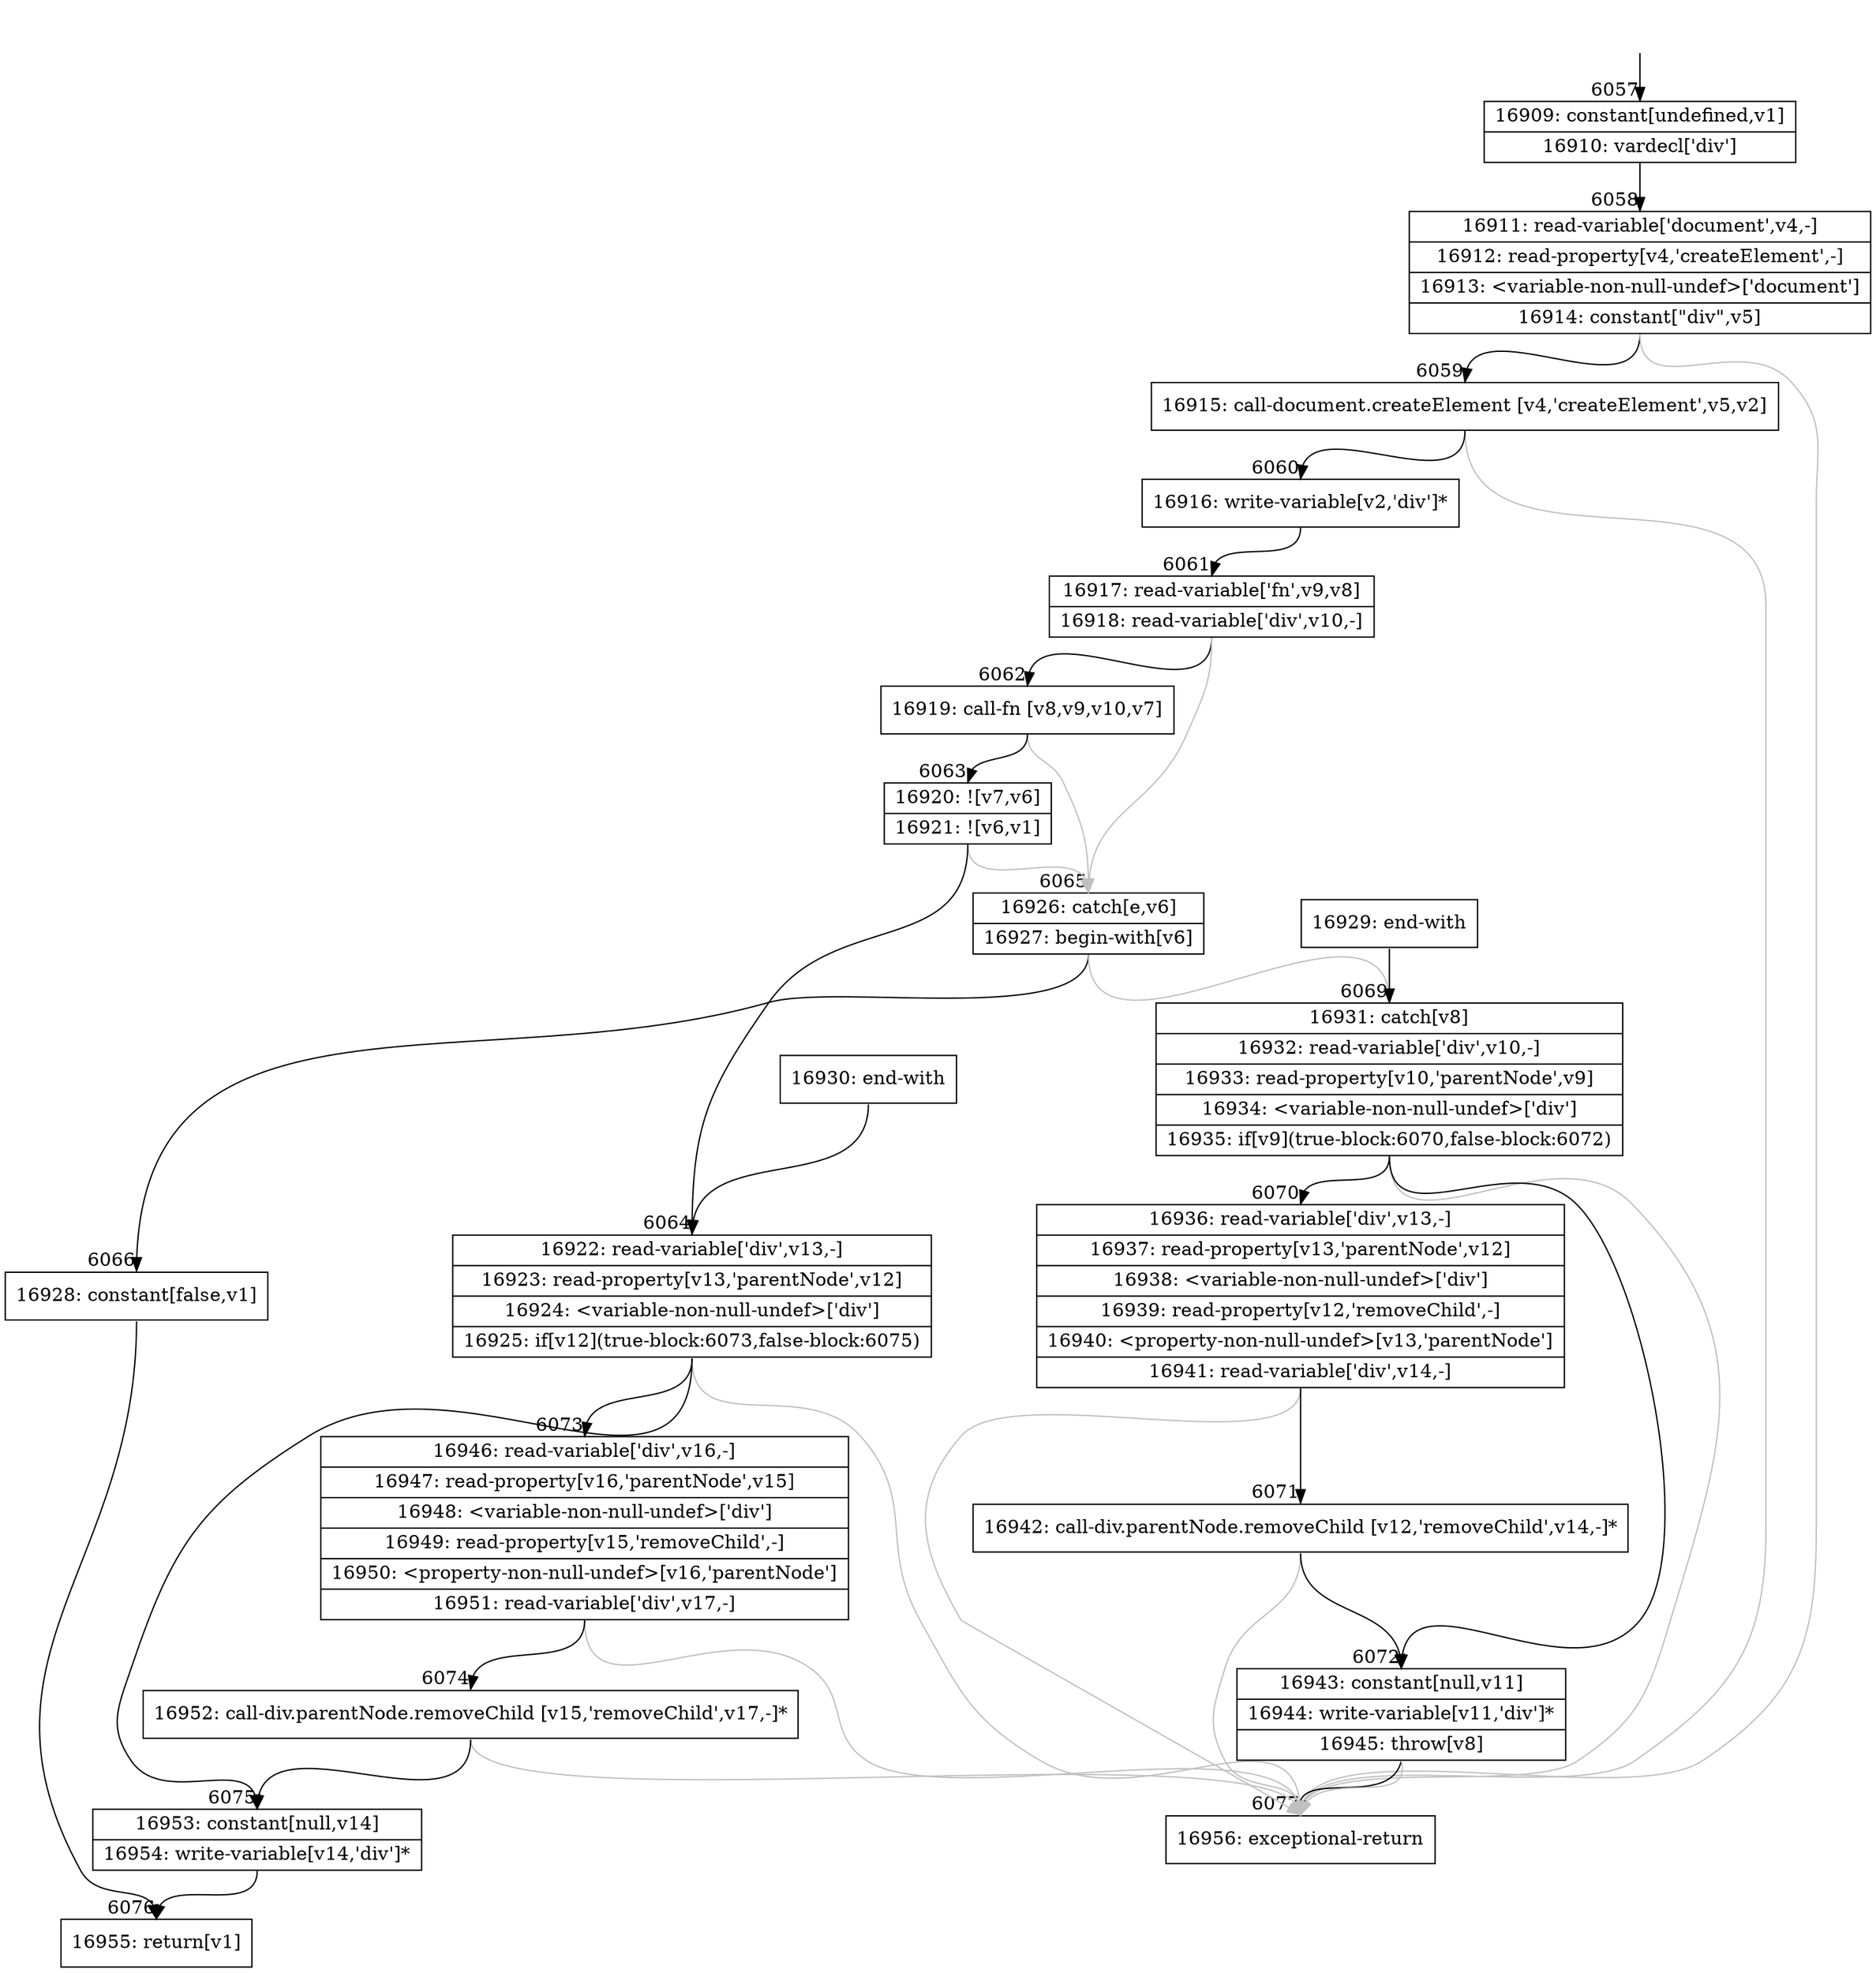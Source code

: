 digraph {
rankdir="TD"
BB_entry474[shape=none,label=""];
BB_entry474 -> BB6057 [tailport=s, headport=n, headlabel="    6057"]
BB6057 [shape=record label="{16909: constant[undefined,v1]|16910: vardecl['div']}" ] 
BB6057 -> BB6058 [tailport=s, headport=n, headlabel="      6058"]
BB6058 [shape=record label="{16911: read-variable['document',v4,-]|16912: read-property[v4,'createElement',-]|16913: \<variable-non-null-undef\>['document']|16914: constant[\"div\",v5]}" ] 
BB6058 -> BB6059 [tailport=s, headport=n, headlabel="      6059"]
BB6058 -> BB6077 [tailport=s, headport=n, color=gray, headlabel="      6077"]
BB6059 [shape=record label="{16915: call-document.createElement [v4,'createElement',v5,v2]}" ] 
BB6059 -> BB6060 [tailport=s, headport=n, headlabel="      6060"]
BB6059 -> BB6077 [tailport=s, headport=n, color=gray]
BB6060 [shape=record label="{16916: write-variable[v2,'div']*}" ] 
BB6060 -> BB6061 [tailport=s, headport=n, headlabel="      6061"]
BB6061 [shape=record label="{16917: read-variable['fn',v9,v8]|16918: read-variable['div',v10,-]}" ] 
BB6061 -> BB6062 [tailport=s, headport=n, headlabel="      6062"]
BB6061 -> BB6065 [tailport=s, headport=n, color=gray, headlabel="      6065"]
BB6062 [shape=record label="{16919: call-fn [v8,v9,v10,v7]}" ] 
BB6062 -> BB6063 [tailport=s, headport=n, headlabel="      6063"]
BB6062 -> BB6065 [tailport=s, headport=n, color=gray]
BB6063 [shape=record label="{16920: ![v7,v6]|16921: ![v6,v1]}" ] 
BB6063 -> BB6064 [tailport=s, headport=n, headlabel="      6064"]
BB6063 -> BB6065 [tailport=s, headport=n, color=gray]
BB6064 [shape=record label="{16922: read-variable['div',v13,-]|16923: read-property[v13,'parentNode',v12]|16924: \<variable-non-null-undef\>['div']|16925: if[v12](true-block:6073,false-block:6075)}" ] 
BB6064 -> BB6073 [tailport=s, headport=n, headlabel="      6073"]
BB6064 -> BB6075 [tailport=s, headport=n, headlabel="      6075"]
BB6064 -> BB6077 [tailport=s, headport=n, color=gray]
BB6065 [shape=record label="{16926: catch[e,v6]|16927: begin-with[v6]}" ] 
BB6065 -> BB6066 [tailport=s, headport=n, headlabel="      6066"]
BB6065 -> BB6069 [tailport=s, headport=n, color=gray, headlabel="      6069"]
BB6066 [shape=record label="{16928: constant[false,v1]}" ] 
BB6066 -> BB6076 [tailport=s, headport=n, headlabel="      6076"]
BB6067 [shape=record label="{16929: end-with}" ] 
BB6067 -> BB6069 [tailport=s, headport=n]
BB6068 [shape=record label="{16930: end-with}" ] 
BB6068 -> BB6064 [tailport=s, headport=n]
BB6069 [shape=record label="{16931: catch[v8]|16932: read-variable['div',v10,-]|16933: read-property[v10,'parentNode',v9]|16934: \<variable-non-null-undef\>['div']|16935: if[v9](true-block:6070,false-block:6072)}" ] 
BB6069 -> BB6070 [tailport=s, headport=n, headlabel="      6070"]
BB6069 -> BB6072 [tailport=s, headport=n, headlabel="      6072"]
BB6069 -> BB6077 [tailport=s, headport=n, color=gray]
BB6070 [shape=record label="{16936: read-variable['div',v13,-]|16937: read-property[v13,'parentNode',v12]|16938: \<variable-non-null-undef\>['div']|16939: read-property[v12,'removeChild',-]|16940: \<property-non-null-undef\>[v13,'parentNode']|16941: read-variable['div',v14,-]}" ] 
BB6070 -> BB6071 [tailport=s, headport=n, headlabel="      6071"]
BB6070 -> BB6077 [tailport=s, headport=n, color=gray]
BB6071 [shape=record label="{16942: call-div.parentNode.removeChild [v12,'removeChild',v14,-]*}" ] 
BB6071 -> BB6072 [tailport=s, headport=n]
BB6071 -> BB6077 [tailport=s, headport=n, color=gray]
BB6072 [shape=record label="{16943: constant[null,v11]|16944: write-variable[v11,'div']*|16945: throw[v8]}" ] 
BB6072 -> BB6077 [tailport=s, headport=n]
BB6072 -> BB6077 [tailport=s, headport=n, color=gray]
BB6073 [shape=record label="{16946: read-variable['div',v16,-]|16947: read-property[v16,'parentNode',v15]|16948: \<variable-non-null-undef\>['div']|16949: read-property[v15,'removeChild',-]|16950: \<property-non-null-undef\>[v16,'parentNode']|16951: read-variable['div',v17,-]}" ] 
BB6073 -> BB6074 [tailport=s, headport=n, headlabel="      6074"]
BB6073 -> BB6077 [tailport=s, headport=n, color=gray]
BB6074 [shape=record label="{16952: call-div.parentNode.removeChild [v15,'removeChild',v17,-]*}" ] 
BB6074 -> BB6075 [tailport=s, headport=n]
BB6074 -> BB6077 [tailport=s, headport=n, color=gray]
BB6075 [shape=record label="{16953: constant[null,v14]|16954: write-variable[v14,'div']*}" ] 
BB6075 -> BB6076 [tailport=s, headport=n]
BB6076 [shape=record label="{16955: return[v1]}" ] 
BB6077 [shape=record label="{16956: exceptional-return}" ] 
//#$~ 4771
}
